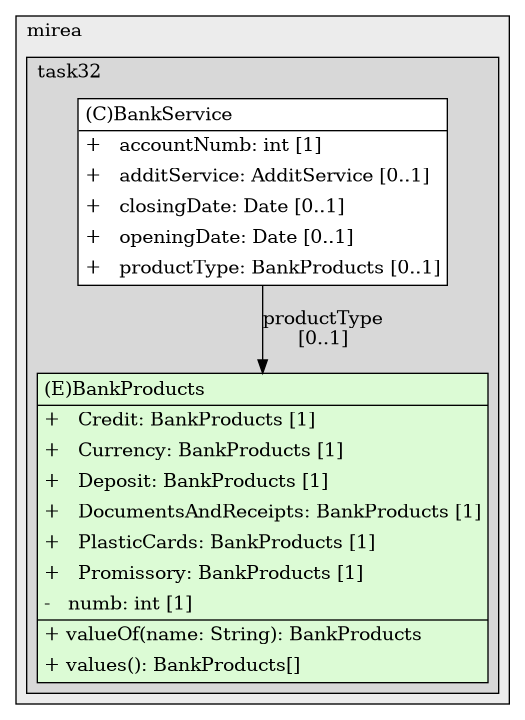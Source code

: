 @startuml

/' diagram meta data start
config=StructureConfiguration;
{
  "projectClassification": {
    "searchMode": "OpenProject", // OpenProject, AllProjects
    "includedProjects": "",
    "pathEndKeywords": "*.impl",
    "isClientPath": "",
    "isClientName": "",
    "isTestPath": "",
    "isTestName": "",
    "isMappingPath": "",
    "isMappingName": "",
    "isDataAccessPath": "",
    "isDataAccessName": "",
    "isDataStructurePath": "",
    "isDataStructureName": "",
    "isInterfaceStructuresPath": "",
    "isInterfaceStructuresName": "",
    "isEntryPointPath": "",
    "isEntryPointName": ""
  },
  "graphRestriction": {
    "classPackageExcludeFilter": "",
    "classPackageIncludeFilter": "",
    "classNameExcludeFilter": "",
    "classNameIncludeFilter": "",
    "methodNameExcludeFilter": "",
    "methodNameIncludeFilter": "",
    "removeByInheritance": "", // inheritance/annotation based filtering is done in a second step
    "removeByAnnotation": "",
    "removeByClassPackage": "", // cleanup the graph after inheritance/annotation based filtering is done
    "removeByClassName": "",
    "cutMappings": false,
    "cutEnum": true,
    "cutTests": true,
    "cutClient": true,
    "cutDataAccess": false,
    "cutInterfaceStructures": false,
    "cutDataStructures": false,
    "cutGetterAndSetter": true,
    "cutConstructors": true
  },
  "graphTraversal": {
    "forwardDepth": 6,
    "backwardDepth": 6,
    "classPackageExcludeFilter": "",
    "classPackageIncludeFilter": "",
    "classNameExcludeFilter": "",
    "classNameIncludeFilter": "",
    "methodNameExcludeFilter": "",
    "methodNameIncludeFilter": "",
    "hideMappings": false,
    "hideDataStructures": false,
    "hidePrivateMethods": true,
    "hideInterfaceCalls": true, // indirection: implementation -> interface (is hidden) -> implementation
    "onlyShowApplicationEntryPoints": false // root node is included
  },
  "details": {
    "aggregation": "GroupByClass", // ByClass, GroupByClass, None
    "showClassGenericTypes": true,
    "showMethods": true,
    "showMethodParameterNames": true,
    "showMethodParameterTypes": true,
    "showMethodReturnType": true,
    "showPackageLevels": 2,
    "showDetailedClassStructure": true
  },
  "rootClass": "ru.mirea.task32.BankProducts"
}
diagram meta data end '/



digraph g {
    rankdir="TB"
    splines=polyline
    

'nodes 
subgraph cluster_103904626 { 
   	label=mirea
	labeljust=l
	fillcolor="#ececec"
	style=filled
   
   subgraph cluster_1230273184 { 
   	label=task32
	labeljust=l
	fillcolor="#d8d8d8"
	style=filled
   
   BankProducts1660034155[
	label=<<TABLE BORDER="1" CELLBORDER="0" CELLPADDING="4" CELLSPACING="0">
<TR><TD ALIGN="LEFT" >(E)BankProducts</TD></TR>
<HR/>
<TR><TD ALIGN="LEFT" >+   Credit: BankProducts [1]</TD></TR>
<TR><TD ALIGN="LEFT" >+   Currency: BankProducts [1]</TD></TR>
<TR><TD ALIGN="LEFT" >+   Deposit: BankProducts [1]</TD></TR>
<TR><TD ALIGN="LEFT" >+   DocumentsAndReceipts: BankProducts [1]</TD></TR>
<TR><TD ALIGN="LEFT" >+   PlasticCards: BankProducts [1]</TD></TR>
<TR><TD ALIGN="LEFT" >+   Promissory: BankProducts [1]</TD></TR>
<TR><TD ALIGN="LEFT" >-   numb: int [1]</TD></TR>
<HR/>
<TR><TD ALIGN="LEFT" >+ valueOf(name: String): BankProducts</TD></TR>
<TR><TD ALIGN="LEFT" >+ values(): BankProducts[]</TD></TR>
</TABLE>>
	style=filled
	margin=0
	shape=plaintext
	fillcolor="#DCFBD5"
];

BankService1660034155[
	label=<<TABLE BORDER="1" CELLBORDER="0" CELLPADDING="4" CELLSPACING="0">
<TR><TD ALIGN="LEFT" >(C)BankService</TD></TR>
<HR/>
<TR><TD ALIGN="LEFT" >+   accountNumb: int [1]</TD></TR>
<TR><TD ALIGN="LEFT" >+   additService: AdditService [0..1]</TD></TR>
<TR><TD ALIGN="LEFT" >+   closingDate: Date [0..1]</TD></TR>
<TR><TD ALIGN="LEFT" >+   openingDate: Date [0..1]</TD></TR>
<TR><TD ALIGN="LEFT" >+   productType: BankProducts [0..1]</TD></TR>
</TABLE>>
	style=filled
	margin=0
	shape=plaintext
	fillcolor="#FFFFFF"
];
} 
} 

'edges    
BankService1660034155 -> BankProducts1660034155[label="productType
[0..1]"];
    
}
@enduml